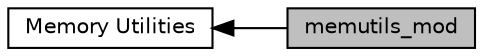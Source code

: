 digraph "memutils_mod"
{
  edge [fontname="Helvetica",fontsize="10",labelfontname="Helvetica",labelfontsize="10"];
  node [fontname="Helvetica",fontsize="10",shape=box];
  rankdir=LR;
  Node2 [label="Memory Utilities",height=0.2,width=0.4,color="black", fillcolor="white", style="filled",URL="$group__memutils.html",tooltip="Modules and associated files in the memutils directory."];
  Node1 [label="memutils_mod",height=0.2,width=0.4,color="black", fillcolor="grey75", style="filled", fontcolor="black",tooltip="Module to expose the memory printing API."];
  Node2->Node1 [shape=plaintext, dir="back", style="solid"];
}

